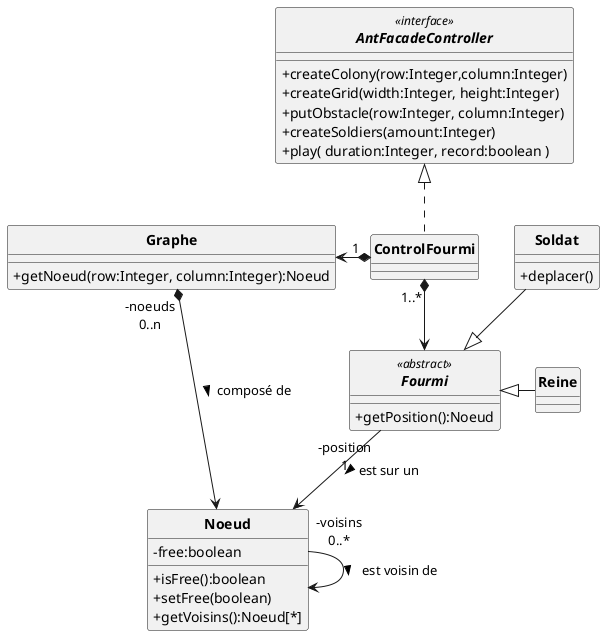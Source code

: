 @startuml
'https://plantuml.com/sequence-diagram
allow_mixing
skinparam style strictuml
skinparam classAttributeIconSize 0
skinparam circledCharacterRadius 0
skinparam circledCharacterFontSize 0
skinparam classFontStyle Bold
'autonumber

'Controleur
interface AntFacadeController <<interface>> {
    '+setParameters( evaporationParam:Integer, foodParam:Integer, pheromoneParam:Integer )
    +createColony(row:Integer,column:Integer)
    +createGrid(width:Integer, height:Integer)
    +putObstacle(row:Integer, column:Integer)
    '+putFood( row:Integer, column:Integer, quantity:Integer);
    '+createWorkers( amount:Integer )
    +createSoldiers(amount:Integer)
    '+setAntFile(antLogFile:String);
    +play( duration:Integer, record:boolean )
}

class Noeud {
    -free:boolean
    +isFree():boolean
    +setFree(boolean)
    +getVoisins():Noeud[*]
}

abstract Fourmi <<abstract>> {
    +getPosition():Noeud
}
class Reine{


}
class Soldat{
    +deplacer()
}


'class Graphe implements AntFacadeController{
class ControlFourmi implements AntFacadeController{

}

class ControlFourmi{
}

class Graphe{
 +getNoeud(row:Integer, column:Integer):Noeud
}


Soldat --|> Fourmi
Reine -l-|> Fourmi

ControlFourmi "1 " *-l-> Graphe
ControlFourmi "1..*" *--> Fourmi

Graphe "-noeuds\n0..n" *-r-> Noeud : composé de >
Fourmi "-position\n1" --> Noeud : est sur un >
Noeud "-voisins\n0..*" -> Noeud : est voisin de >

@enduml